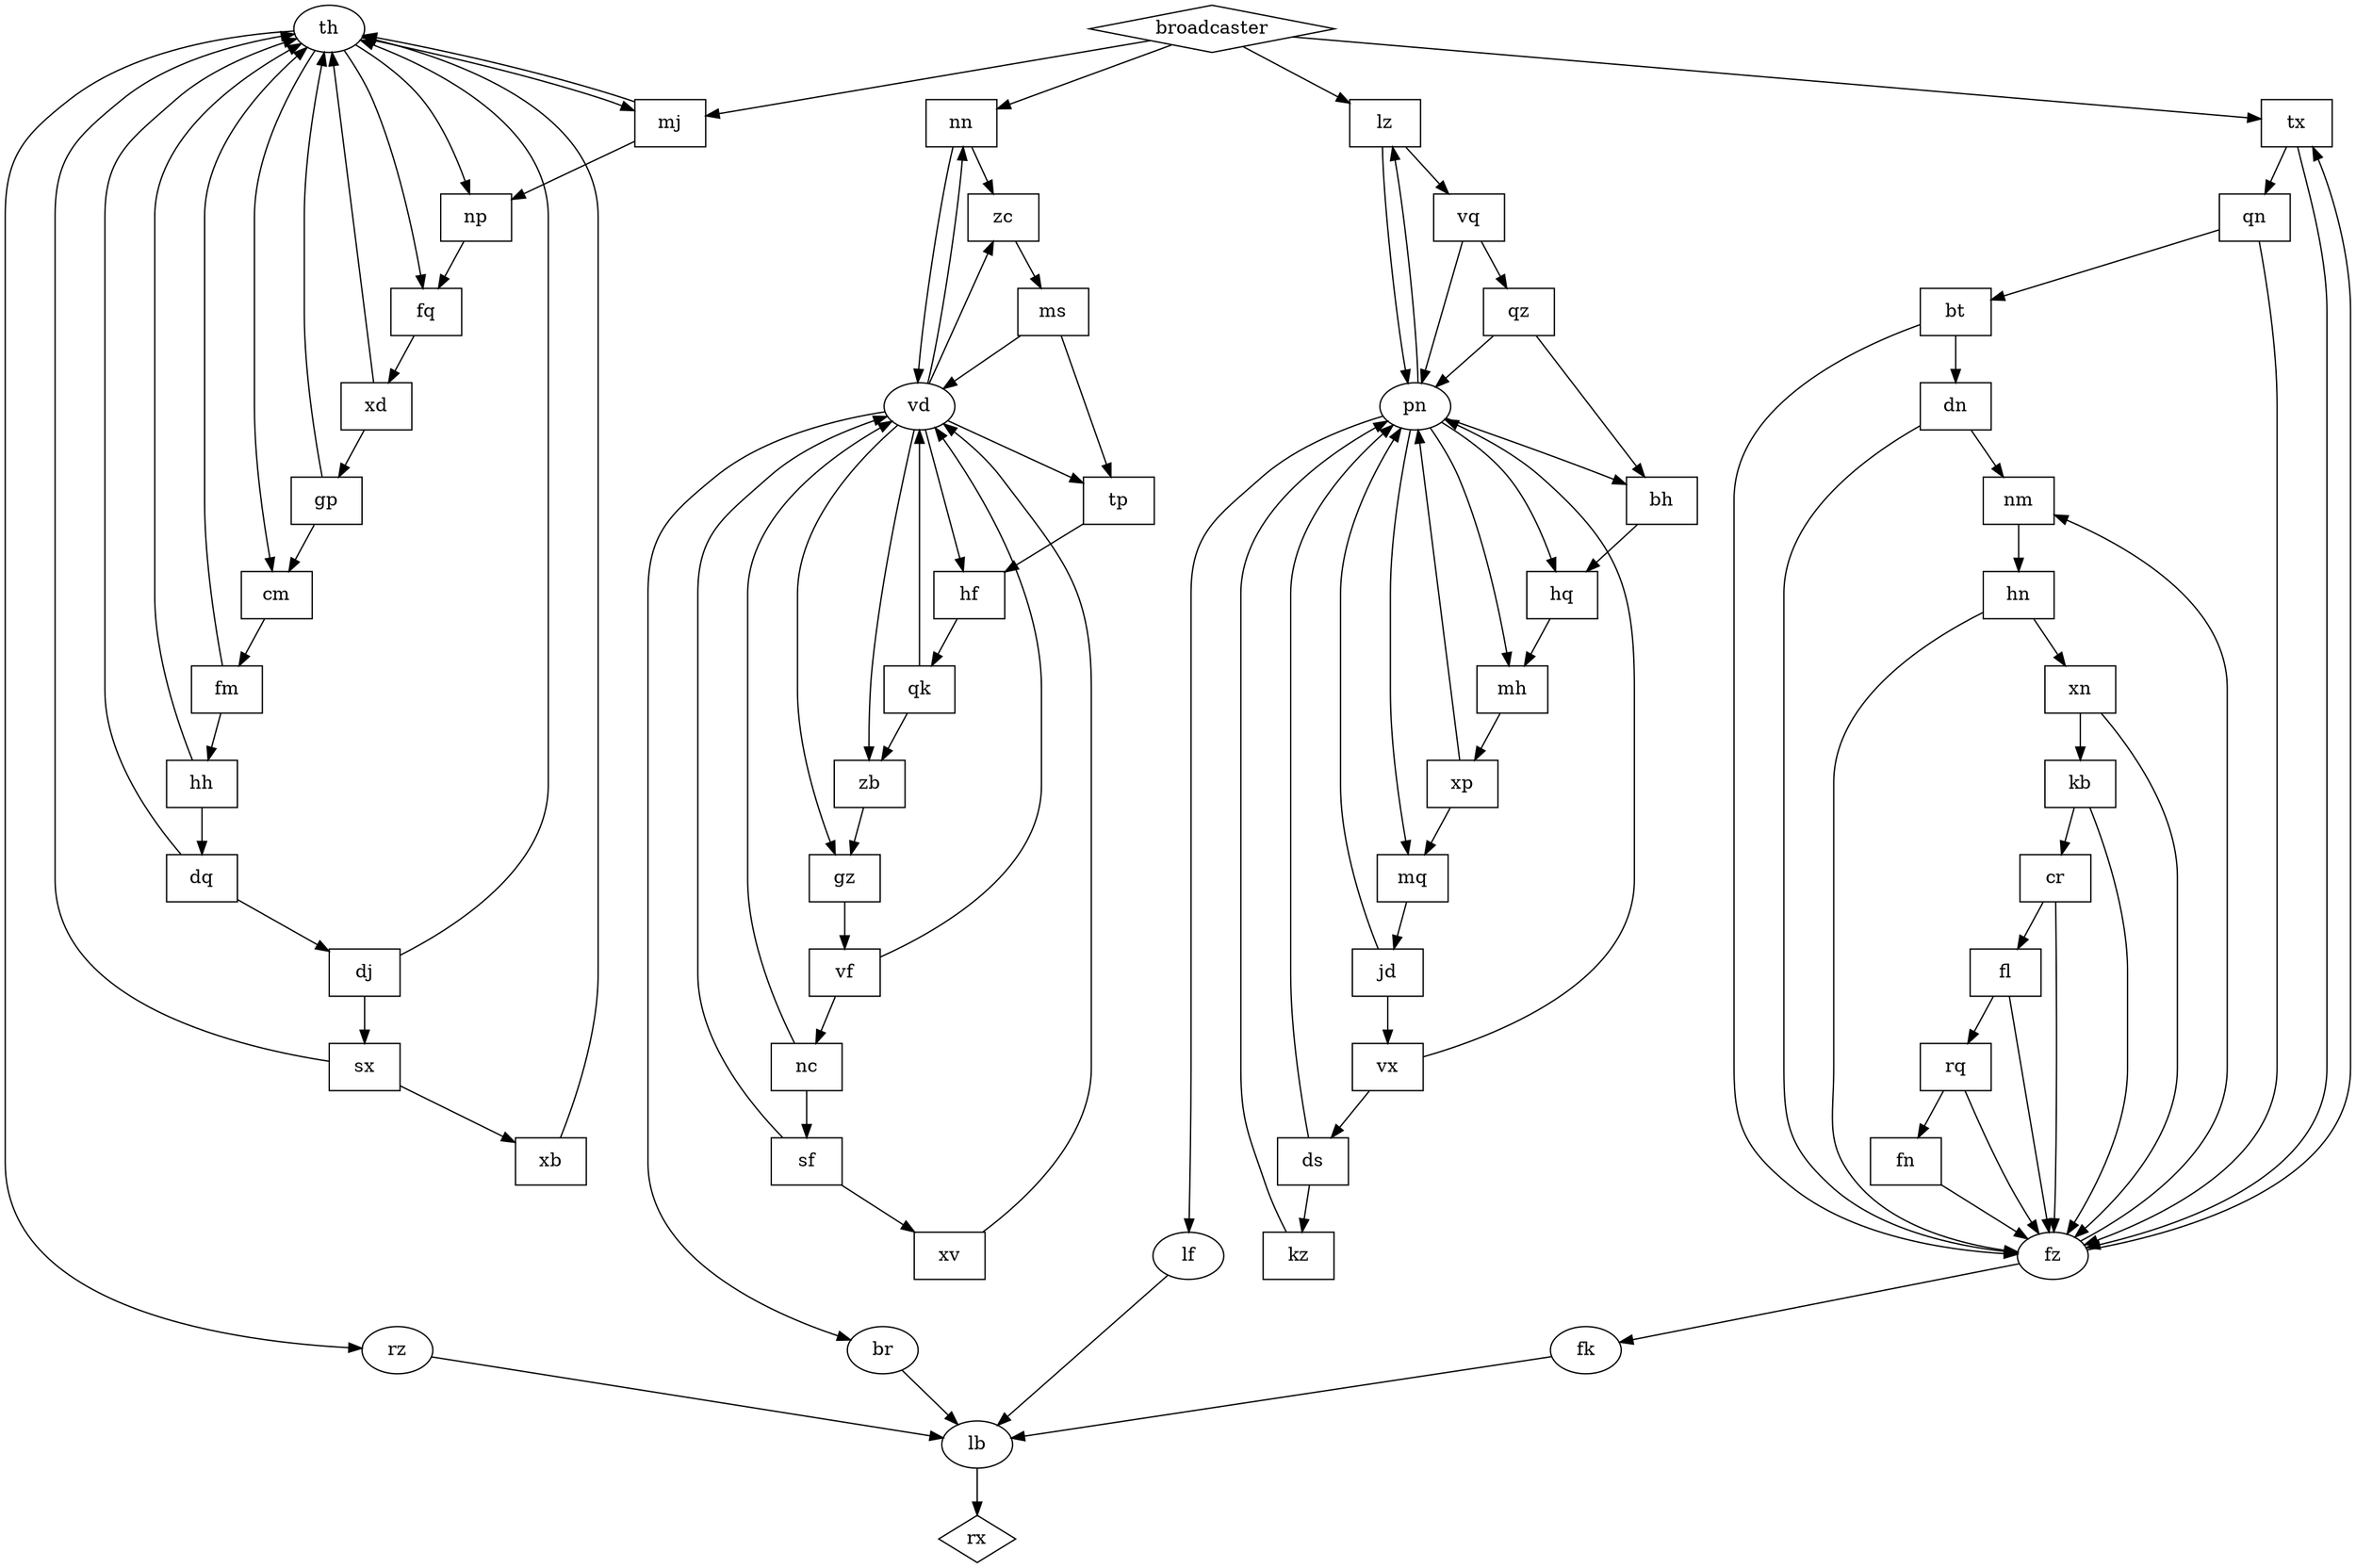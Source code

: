 digraph Circuit {
  tx [shape=box]
  fm [shape=box]
  fq [shape=box]
  hn [shape=box]
  mj [shape=box]
  vq [shape=box]
  xb [shape=box]
  cm [shape=box]
  rz [shape=oval]
  fl [shape=box]
  sf [shape=box]
  sx [shape=box]
  kz [shape=box]
  np [shape=box]
  nn [shape=box]
  hf [shape=box]
  dn [shape=box]
  xp [shape=box]
  hh [shape=box]
  pn [shape=oval]
  mh [shape=box]
  fk [shape=oval]
  ds [shape=box]
  qn [shape=box]
  qz [shape=box]
  br [shape=oval]
  cr [shape=box]
  hq [shape=box]
  fn [shape=box]
  zb [shape=box]
  rx [shape=diamond]
  zc [shape=box]
  rq [shape=box]
  vd [shape=oval]
  nc [shape=box]
  bt [shape=box]
  dq [shape=box]
  vf [shape=box]
  gz [shape=box]
  nm [shape=box]
  xd [shape=box]
  bh [shape=box]
  ms [shape=box]
  th [shape=oval]
  dj [shape=box]
  mq [shape=box]
  tp [shape=box]
  kb [shape=box]
  vx [shape=box]
  jd [shape=box]
  lz [shape=box]
  broadcaster [shape=diamond]
  lf [shape=oval]
  fz [shape=oval]
  lb [shape=oval]
  xn [shape=box]
  xv [shape=box]
  qk [shape=box]
  gp [shape=box]
  tx -> fz
  tx -> qn
  fm -> hh
  fm -> th
  fq -> xd
  hn -> xn
  hn -> fz
  mj -> th
  mj -> np
  vq -> qz
  vq -> pn
  xb -> th
  cm -> fm
  rz -> lb
  fl -> fz
  fl -> rq
  sf -> vd
  sf -> xv
  sx -> th
  sx -> xb
  kz -> pn
  np -> fq
  nn -> vd
  nn -> zc
  hf -> qk
  dn -> nm
  dn -> fz
  xp -> pn
  xp -> mq
  hh -> th
  hh -> dq
  pn -> lz
  pn -> hq
  pn -> lf
  pn -> mh
  pn -> bh
  pn -> mq
  mh -> xp
  fk -> lb
  ds -> kz
  ds -> pn
  qn -> fz
  qn -> bt
  qz -> bh
  qz -> pn
  br -> lb
  cr -> fl
  cr -> fz
  hq -> mh
  fn -> fz
  zb -> gz
  zc -> ms
  rq -> fn
  rq -> fz
  vd -> zc
  vd -> nn
  vd -> hf
  vd -> br
  vd -> zb
  vd -> tp
  vd -> gz
  nc -> sf
  nc -> vd
  bt -> fz
  bt -> dn
  dq -> dj
  dq -> th
  vf -> nc
  vf -> vd
  gz -> vf
  nm -> hn
  xd -> th
  xd -> gp
  bh -> hq
  ms -> tp
  ms -> vd
  th -> mj
  th -> rz
  th -> np
  th -> fq
  th -> cm
  dj -> th
  dj -> sx
  mq -> jd
  tp -> hf
  kb -> cr
  kb -> fz
  vx -> pn
  vx -> ds
  jd -> pn
  jd -> vx
  lz -> vq
  lz -> pn
  broadcaster -> nn
  broadcaster -> lz
  broadcaster -> mj
  broadcaster -> tx
  lf -> lb
  fz -> fk
  fz -> nm
  fz -> tx
  lb -> rx
  xn -> fz
  xn -> kb
  xv -> vd
  qk -> vd
  qk -> zb
  gp -> cm
  gp -> th
}
